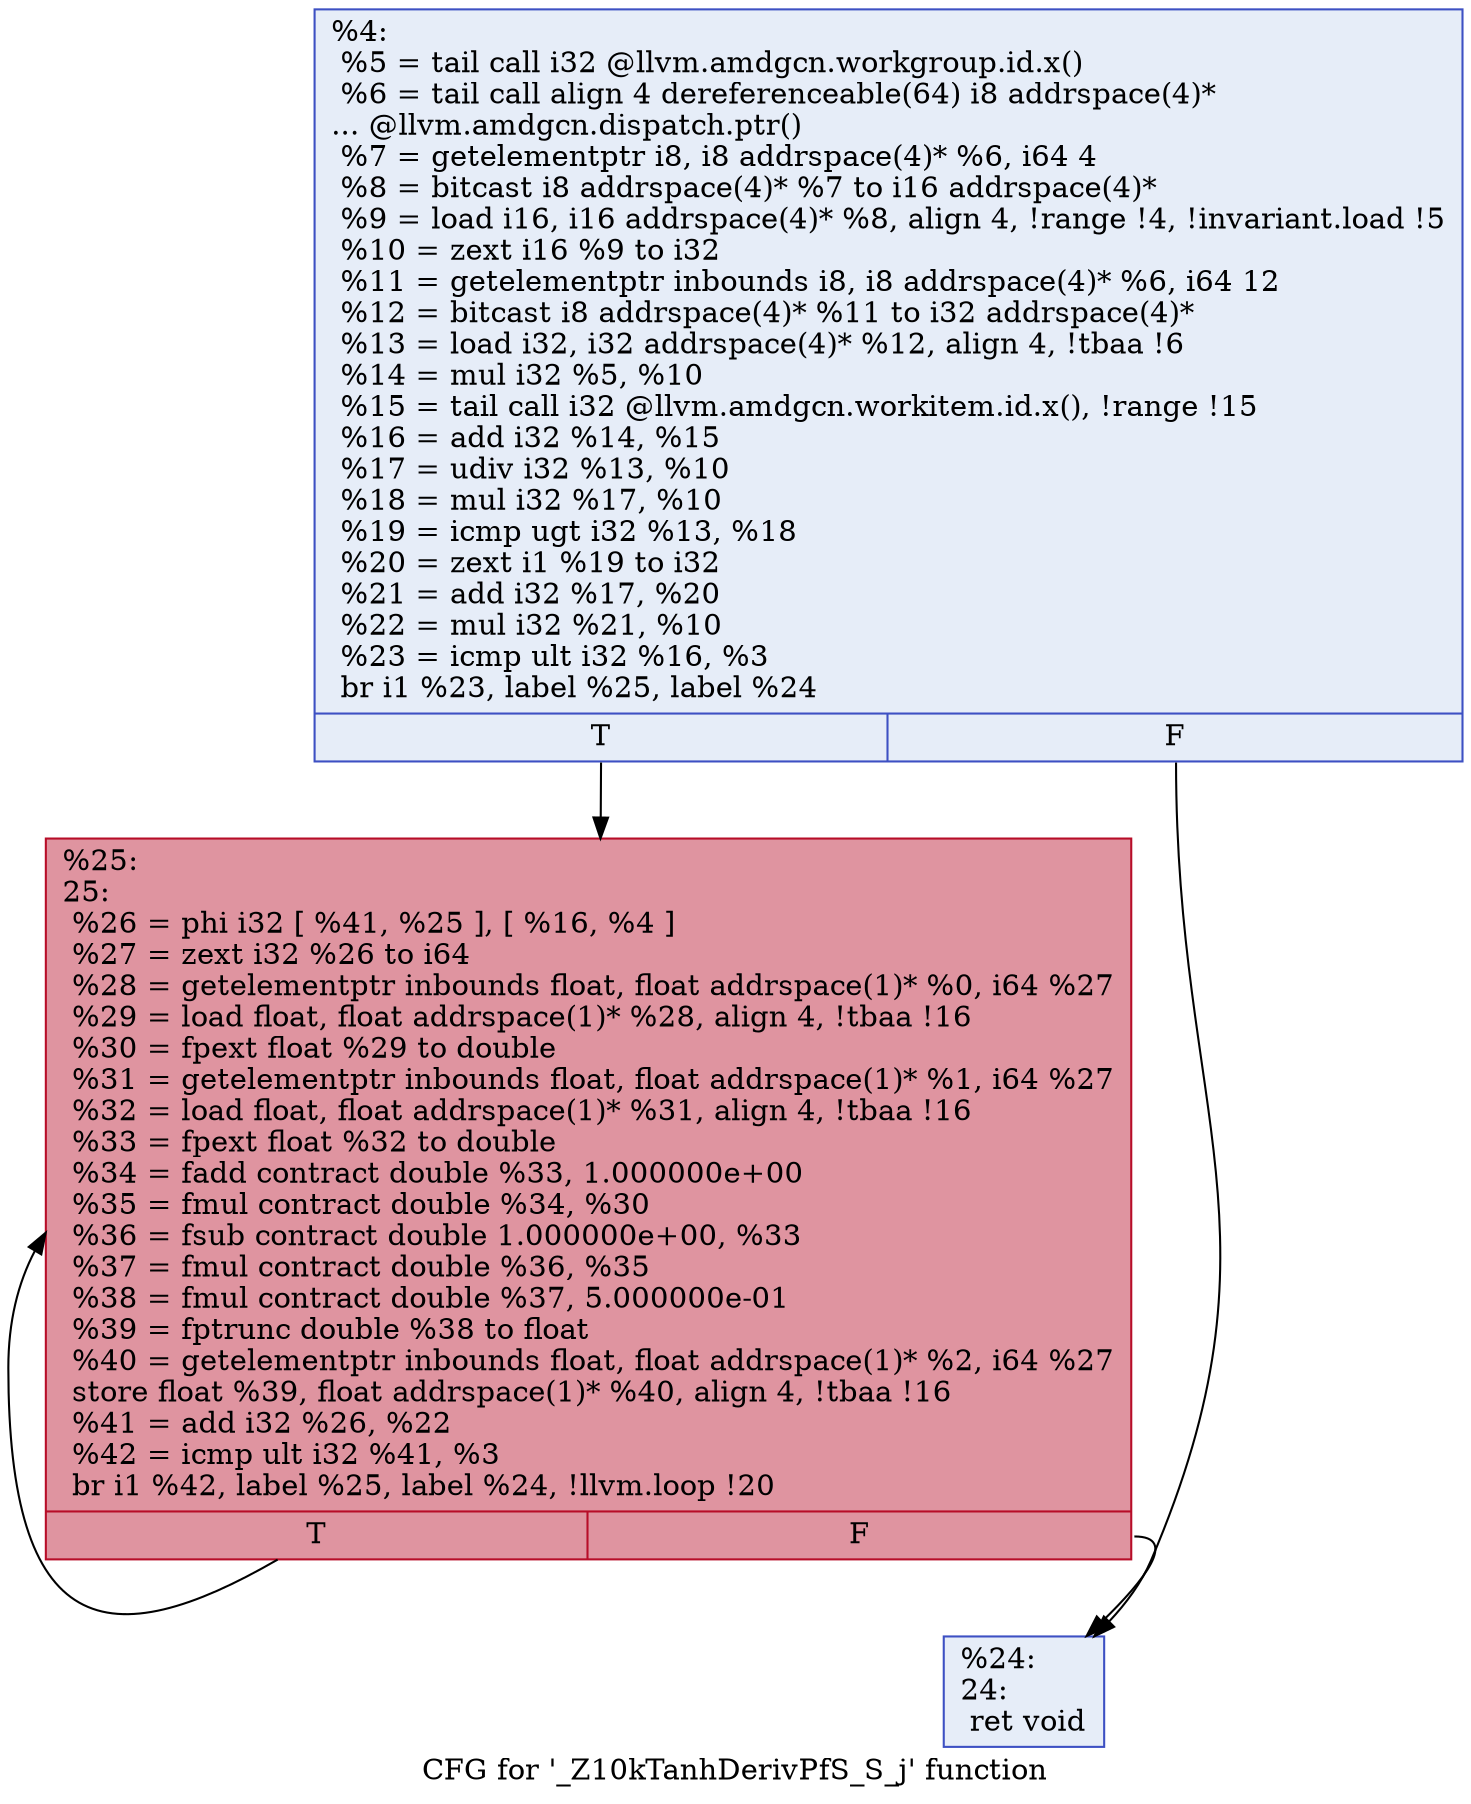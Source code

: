 digraph "CFG for '_Z10kTanhDerivPfS_S_j' function" {
	label="CFG for '_Z10kTanhDerivPfS_S_j' function";

	Node0x4fb65e0 [shape=record,color="#3d50c3ff", style=filled, fillcolor="#c7d7f070",label="{%4:\l  %5 = tail call i32 @llvm.amdgcn.workgroup.id.x()\l  %6 = tail call align 4 dereferenceable(64) i8 addrspace(4)*\l... @llvm.amdgcn.dispatch.ptr()\l  %7 = getelementptr i8, i8 addrspace(4)* %6, i64 4\l  %8 = bitcast i8 addrspace(4)* %7 to i16 addrspace(4)*\l  %9 = load i16, i16 addrspace(4)* %8, align 4, !range !4, !invariant.load !5\l  %10 = zext i16 %9 to i32\l  %11 = getelementptr inbounds i8, i8 addrspace(4)* %6, i64 12\l  %12 = bitcast i8 addrspace(4)* %11 to i32 addrspace(4)*\l  %13 = load i32, i32 addrspace(4)* %12, align 4, !tbaa !6\l  %14 = mul i32 %5, %10\l  %15 = tail call i32 @llvm.amdgcn.workitem.id.x(), !range !15\l  %16 = add i32 %14, %15\l  %17 = udiv i32 %13, %10\l  %18 = mul i32 %17, %10\l  %19 = icmp ugt i32 %13, %18\l  %20 = zext i1 %19 to i32\l  %21 = add i32 %17, %20\l  %22 = mul i32 %21, %10\l  %23 = icmp ult i32 %16, %3\l  br i1 %23, label %25, label %24\l|{<s0>T|<s1>F}}"];
	Node0x4fb65e0:s0 -> Node0x4fb8ba0;
	Node0x4fb65e0:s1 -> Node0x4fb8c30;
	Node0x4fb8c30 [shape=record,color="#3d50c3ff", style=filled, fillcolor="#c7d7f070",label="{%24:\l24:                                               \l  ret void\l}"];
	Node0x4fb8ba0 [shape=record,color="#b70d28ff", style=filled, fillcolor="#b70d2870",label="{%25:\l25:                                               \l  %26 = phi i32 [ %41, %25 ], [ %16, %4 ]\l  %27 = zext i32 %26 to i64\l  %28 = getelementptr inbounds float, float addrspace(1)* %0, i64 %27\l  %29 = load float, float addrspace(1)* %28, align 4, !tbaa !16\l  %30 = fpext float %29 to double\l  %31 = getelementptr inbounds float, float addrspace(1)* %1, i64 %27\l  %32 = load float, float addrspace(1)* %31, align 4, !tbaa !16\l  %33 = fpext float %32 to double\l  %34 = fadd contract double %33, 1.000000e+00\l  %35 = fmul contract double %34, %30\l  %36 = fsub contract double 1.000000e+00, %33\l  %37 = fmul contract double %36, %35\l  %38 = fmul contract double %37, 5.000000e-01\l  %39 = fptrunc double %38 to float\l  %40 = getelementptr inbounds float, float addrspace(1)* %2, i64 %27\l  store float %39, float addrspace(1)* %40, align 4, !tbaa !16\l  %41 = add i32 %26, %22\l  %42 = icmp ult i32 %41, %3\l  br i1 %42, label %25, label %24, !llvm.loop !20\l|{<s0>T|<s1>F}}"];
	Node0x4fb8ba0:s0 -> Node0x4fb8ba0;
	Node0x4fb8ba0:s1 -> Node0x4fb8c30;
}
